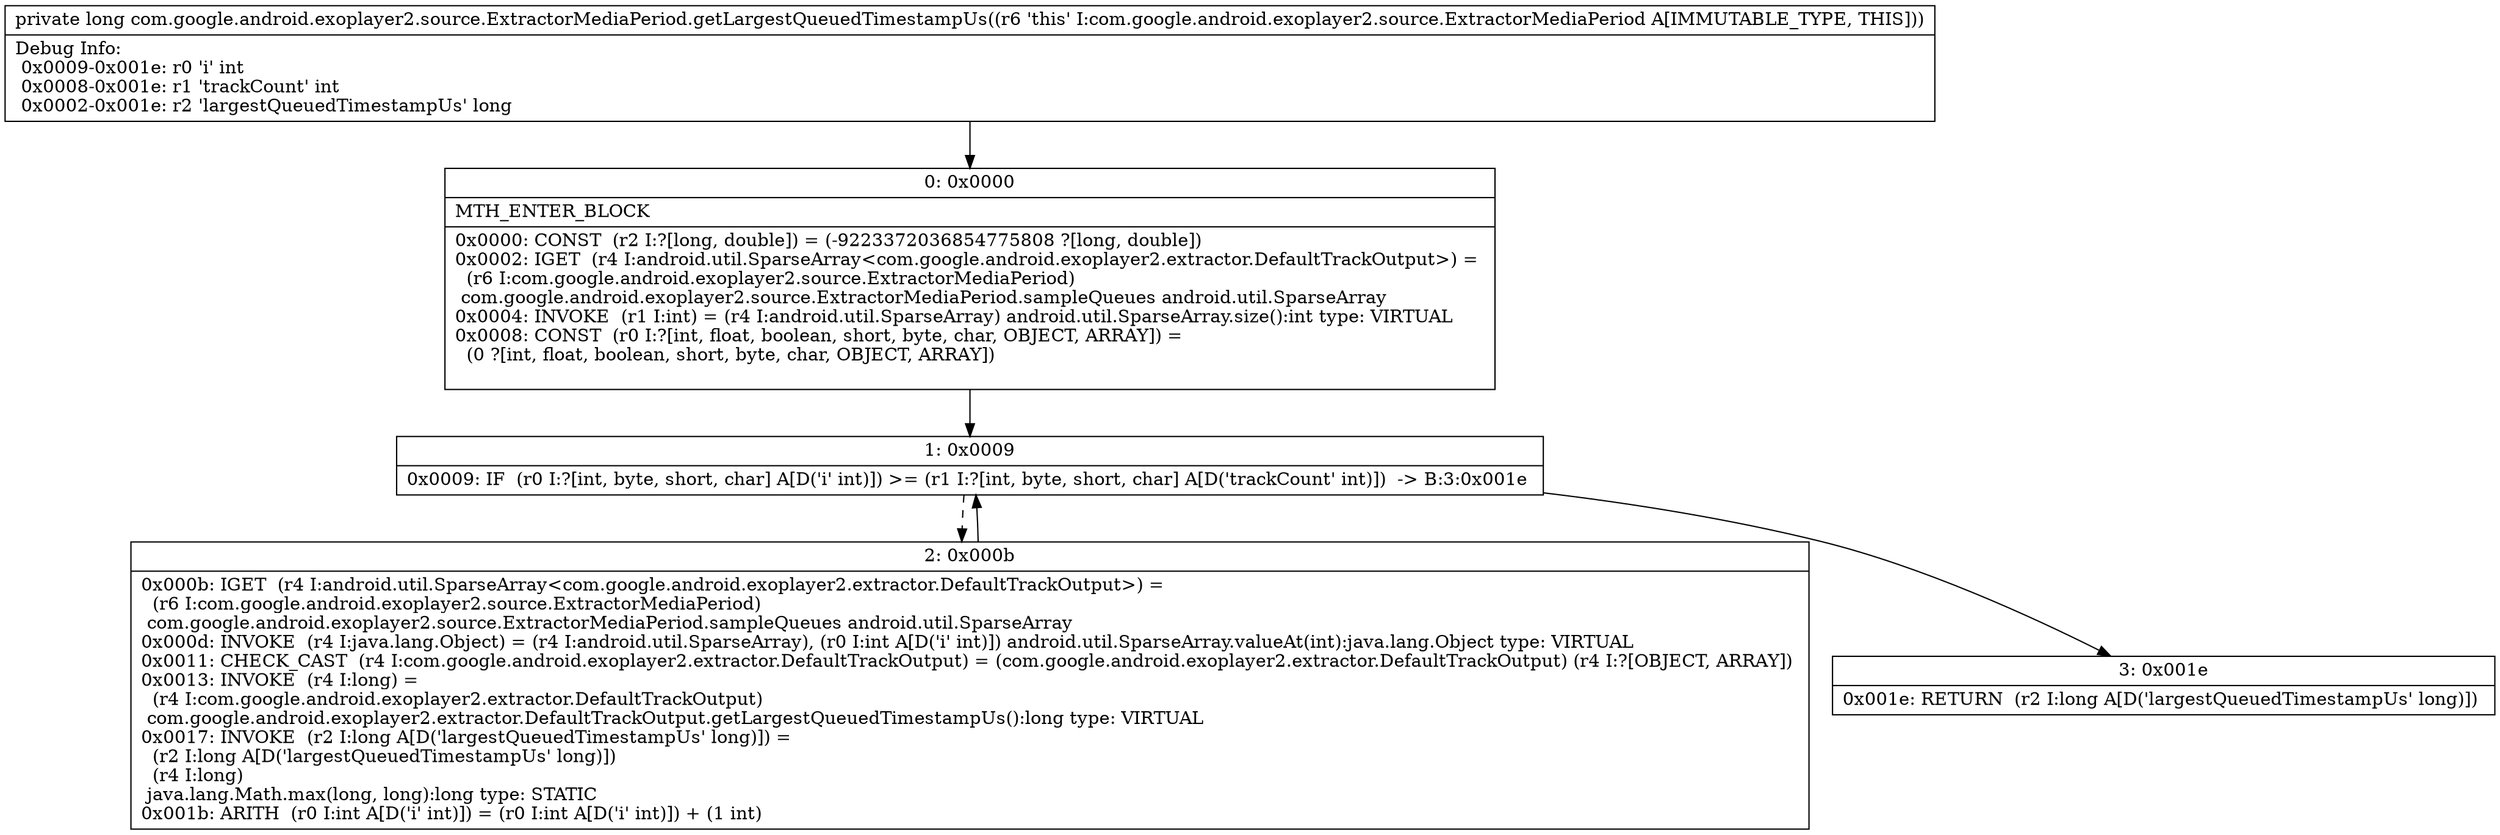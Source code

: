 digraph "CFG forcom.google.android.exoplayer2.source.ExtractorMediaPeriod.getLargestQueuedTimestampUs()J" {
Node_0 [shape=record,label="{0\:\ 0x0000|MTH_ENTER_BLOCK\l|0x0000: CONST  (r2 I:?[long, double]) = (\-9223372036854775808 ?[long, double]) \l0x0002: IGET  (r4 I:android.util.SparseArray\<com.google.android.exoplayer2.extractor.DefaultTrackOutput\>) = \l  (r6 I:com.google.android.exoplayer2.source.ExtractorMediaPeriod)\l com.google.android.exoplayer2.source.ExtractorMediaPeriod.sampleQueues android.util.SparseArray \l0x0004: INVOKE  (r1 I:int) = (r4 I:android.util.SparseArray) android.util.SparseArray.size():int type: VIRTUAL \l0x0008: CONST  (r0 I:?[int, float, boolean, short, byte, char, OBJECT, ARRAY]) = \l  (0 ?[int, float, boolean, short, byte, char, OBJECT, ARRAY])\l \l}"];
Node_1 [shape=record,label="{1\:\ 0x0009|0x0009: IF  (r0 I:?[int, byte, short, char] A[D('i' int)]) \>= (r1 I:?[int, byte, short, char] A[D('trackCount' int)])  \-\> B:3:0x001e \l}"];
Node_2 [shape=record,label="{2\:\ 0x000b|0x000b: IGET  (r4 I:android.util.SparseArray\<com.google.android.exoplayer2.extractor.DefaultTrackOutput\>) = \l  (r6 I:com.google.android.exoplayer2.source.ExtractorMediaPeriod)\l com.google.android.exoplayer2.source.ExtractorMediaPeriod.sampleQueues android.util.SparseArray \l0x000d: INVOKE  (r4 I:java.lang.Object) = (r4 I:android.util.SparseArray), (r0 I:int A[D('i' int)]) android.util.SparseArray.valueAt(int):java.lang.Object type: VIRTUAL \l0x0011: CHECK_CAST  (r4 I:com.google.android.exoplayer2.extractor.DefaultTrackOutput) = (com.google.android.exoplayer2.extractor.DefaultTrackOutput) (r4 I:?[OBJECT, ARRAY]) \l0x0013: INVOKE  (r4 I:long) = \l  (r4 I:com.google.android.exoplayer2.extractor.DefaultTrackOutput)\l com.google.android.exoplayer2.extractor.DefaultTrackOutput.getLargestQueuedTimestampUs():long type: VIRTUAL \l0x0017: INVOKE  (r2 I:long A[D('largestQueuedTimestampUs' long)]) = \l  (r2 I:long A[D('largestQueuedTimestampUs' long)])\l  (r4 I:long)\l java.lang.Math.max(long, long):long type: STATIC \l0x001b: ARITH  (r0 I:int A[D('i' int)]) = (r0 I:int A[D('i' int)]) + (1 int) \l}"];
Node_3 [shape=record,label="{3\:\ 0x001e|0x001e: RETURN  (r2 I:long A[D('largestQueuedTimestampUs' long)]) \l}"];
MethodNode[shape=record,label="{private long com.google.android.exoplayer2.source.ExtractorMediaPeriod.getLargestQueuedTimestampUs((r6 'this' I:com.google.android.exoplayer2.source.ExtractorMediaPeriod A[IMMUTABLE_TYPE, THIS]))  | Debug Info:\l  0x0009\-0x001e: r0 'i' int\l  0x0008\-0x001e: r1 'trackCount' int\l  0x0002\-0x001e: r2 'largestQueuedTimestampUs' long\l}"];
MethodNode -> Node_0;
Node_0 -> Node_1;
Node_1 -> Node_2[style=dashed];
Node_1 -> Node_3;
Node_2 -> Node_1;
}

